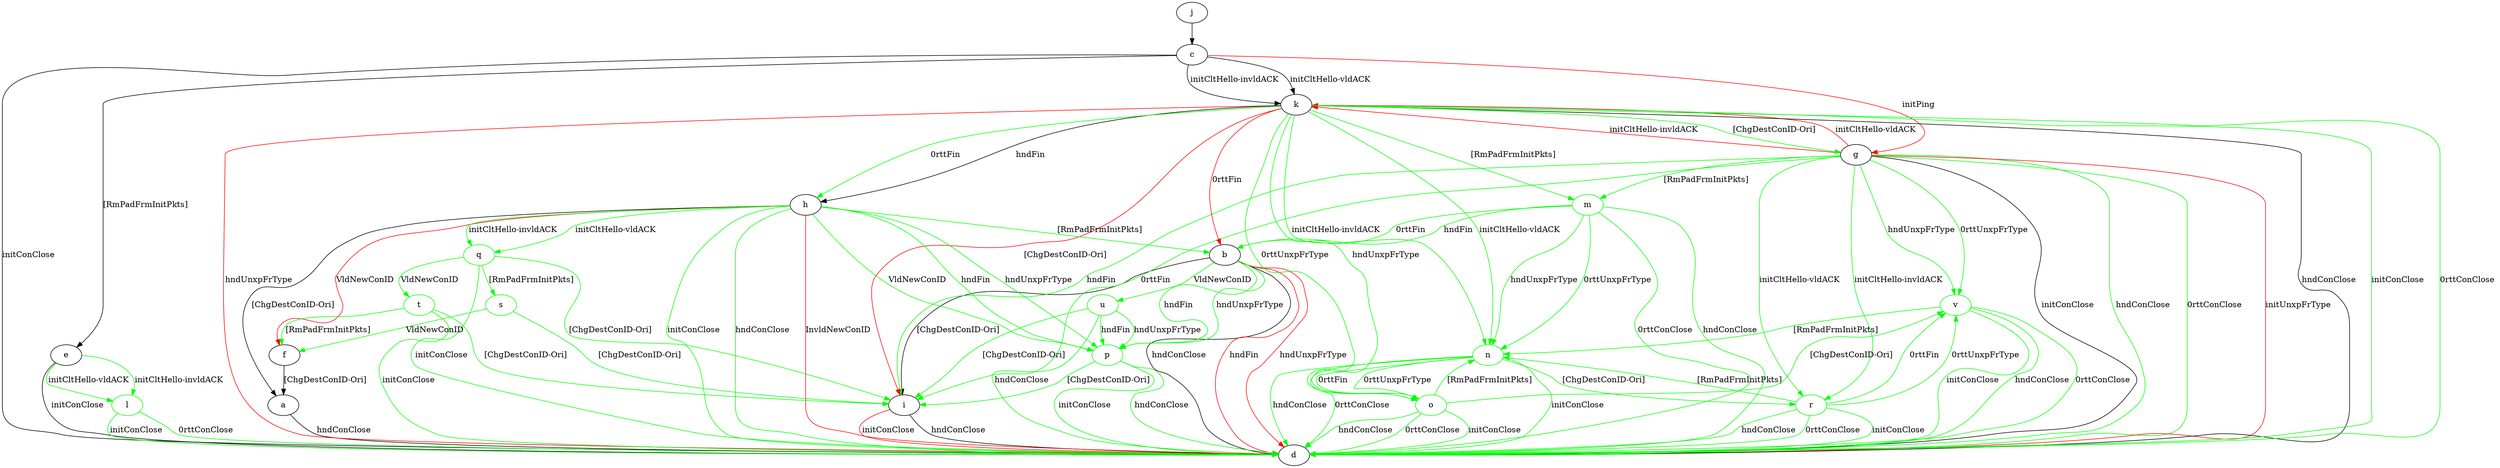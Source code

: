 digraph "" {
	a -> d	[key=0,
		label="hndConClose "];
	b -> d	[key=0,
		label="hndConClose "];
	b -> d	[key=1,
		color=red,
		label="hndFin "];
	b -> d	[key=2,
		color=red,
		label="hndUnxpFrType "];
	b -> i	[key=0,
		label="[ChgDestConID-Ori] "];
	p	[color=green];
	b -> p	[key=0,
		color=green,
		label="hndFin "];
	b -> p	[key=1,
		color=green,
		label="hndUnxpFrType "];
	u	[color=green];
	b -> u	[key=0,
		color=green,
		label="VldNewConID "];
	c -> d	[key=0,
		label="initConClose "];
	c -> e	[key=0,
		label="[RmPadFrmInitPkts] "];
	c -> g	[key=0,
		color=red,
		label="initPing "];
	c -> k	[key=0,
		label="initCltHello-vldACK "];
	c -> k	[key=1,
		label="initCltHello-invldACK "];
	e -> d	[key=0,
		label="initConClose "];
	l	[color=green];
	e -> l	[key=0,
		color=green,
		label="initCltHello-vldACK "];
	e -> l	[key=1,
		color=green,
		label="initCltHello-invldACK "];
	f -> a	[key=0,
		label="[ChgDestConID-Ori] "];
	g -> d	[key=0,
		label="initConClose "];
	g -> d	[key=1,
		color=green,
		label="hndConClose "];
	g -> d	[key=2,
		color=green,
		label="0rttConClose "];
	g -> d	[key=3,
		color=red,
		label="initUnxpFrType "];
	g -> i	[key=0,
		color=green,
		label="hndFin "];
	g -> i	[key=1,
		color=green,
		label="0rttFin "];
	g -> k	[key=0,
		color=red,
		label="initCltHello-vldACK "];
	g -> k	[key=1,
		color=red,
		label="initCltHello-invldACK "];
	m	[color=green];
	g -> m	[key=0,
		color=green,
		label="[RmPadFrmInitPkts] "];
	r	[color=green];
	g -> r	[key=0,
		color=green,
		label="initCltHello-vldACK "];
	g -> r	[key=1,
		color=green,
		label="initCltHello-invldACK "];
	v	[color=green];
	g -> v	[key=0,
		color=green,
		label="hndUnxpFrType "];
	g -> v	[key=1,
		color=green,
		label="0rttUnxpFrType "];
	h -> a	[key=0,
		label="[ChgDestConID-Ori] "];
	h -> b	[key=0,
		color=green,
		label="[RmPadFrmInitPkts] "];
	h -> d	[key=0,
		color=green,
		label="initConClose "];
	h -> d	[key=1,
		color=green,
		label="hndConClose "];
	h -> d	[key=2,
		color=red,
		label="InvldNewConID "];
	h -> f	[key=0,
		color=red,
		label="VldNewConID "];
	h -> p	[key=0,
		color=green,
		label="hndFin "];
	h -> p	[key=1,
		color=green,
		label="hndUnxpFrType "];
	h -> p	[key=2,
		color=green,
		label="VldNewConID "];
	q	[color=green];
	h -> q	[key=0,
		color=green,
		label="initCltHello-vldACK "];
	h -> q	[key=1,
		color=green,
		label="initCltHello-invldACK "];
	i -> d	[key=0,
		label="hndConClose "];
	i -> d	[key=1,
		color=red,
		label="initConClose "];
	j -> c	[key=0];
	k -> b	[key=0,
		color=red,
		label="0rttFin "];
	k -> d	[key=0,
		label="hndConClose "];
	k -> d	[key=1,
		color=green,
		label="initConClose "];
	k -> d	[key=2,
		color=green,
		label="0rttConClose "];
	k -> d	[key=3,
		color=red,
		label="hndUnxpFrType "];
	k -> g	[key=0,
		color=green,
		label="[ChgDestConID-Ori] "];
	k -> h	[key=0,
		label="hndFin "];
	k -> h	[key=1,
		color=green,
		label="0rttFin "];
	k -> i	[key=0,
		color=red,
		label="[ChgDestConID-Ori] "];
	k -> m	[key=0,
		color=green,
		label="[RmPadFrmInitPkts] "];
	n	[color=green];
	k -> n	[key=0,
		color=green,
		label="initCltHello-vldACK "];
	k -> n	[key=1,
		color=green,
		label="initCltHello-invldACK "];
	o	[color=green];
	k -> o	[key=0,
		color=green,
		label="hndUnxpFrType "];
	k -> o	[key=1,
		color=green,
		label="0rttUnxpFrType "];
	l -> d	[key=0,
		color=green,
		label="initConClose "];
	l -> d	[key=1,
		color=green,
		label="0rttConClose "];
	m -> b	[key=0,
		color=green,
		label="hndFin "];
	m -> b	[key=1,
		color=green,
		label="0rttFin "];
	m -> d	[key=0,
		color=green,
		label="hndConClose "];
	m -> d	[key=1,
		color=green,
		label="0rttConClose "];
	m -> n	[key=0,
		color=green,
		label="hndUnxpFrType "];
	m -> n	[key=1,
		color=green,
		label="0rttUnxpFrType "];
	n -> d	[key=0,
		color=green,
		label="initConClose "];
	n -> d	[key=1,
		color=green,
		label="hndConClose "];
	n -> d	[key=2,
		color=green,
		label="0rttConClose "];
	n -> o	[key=0,
		color=green,
		label="0rttFin "];
	n -> o	[key=1,
		color=green,
		label="0rttUnxpFrType "];
	n -> r	[key=0,
		color=green,
		label="[ChgDestConID-Ori] "];
	o -> d	[key=0,
		color=green,
		label="initConClose "];
	o -> d	[key=1,
		color=green,
		label="hndConClose "];
	o -> d	[key=2,
		color=green,
		label="0rttConClose "];
	o -> n	[key=0,
		color=green,
		label="[RmPadFrmInitPkts] "];
	o -> v	[key=0,
		color=green,
		label="[ChgDestConID-Ori] "];
	p -> d	[key=0,
		color=green,
		label="initConClose "];
	p -> d	[key=1,
		color=green,
		label="hndConClose "];
	p -> i	[key=0,
		color=green,
		label="[ChgDestConID-Ori] "];
	q -> d	[key=0,
		color=green,
		label="initConClose "];
	q -> i	[key=0,
		color=green,
		label="[ChgDestConID-Ori] "];
	s	[color=green];
	q -> s	[key=0,
		color=green,
		label="[RmPadFrmInitPkts] "];
	t	[color=green];
	q -> t	[key=0,
		color=green,
		label="VldNewConID "];
	r -> d	[key=0,
		color=green,
		label="initConClose "];
	r -> d	[key=1,
		color=green,
		label="hndConClose "];
	r -> d	[key=2,
		color=green,
		label="0rttConClose "];
	r -> n	[key=0,
		color=green,
		label="[RmPadFrmInitPkts] "];
	r -> v	[key=0,
		color=green,
		label="0rttFin "];
	r -> v	[key=1,
		color=green,
		label="0rttUnxpFrType "];
	s -> f	[key=0,
		color=green,
		label="VldNewConID "];
	s -> i	[key=0,
		color=green,
		label="[ChgDestConID-Ori] "];
	t -> d	[key=0,
		color=green,
		label="initConClose "];
	t -> f	[key=0,
		color=green,
		label="[RmPadFrmInitPkts] "];
	t -> i	[key=0,
		color=green,
		label="[ChgDestConID-Ori] "];
	u -> d	[key=0,
		color=green,
		label="hndConClose "];
	u -> i	[key=0,
		color=green,
		label="[ChgDestConID-Ori] "];
	u -> p	[key=0,
		color=green,
		label="hndFin "];
	u -> p	[key=1,
		color=green,
		label="hndUnxpFrType "];
	v -> d	[key=0,
		color=green,
		label="initConClose "];
	v -> d	[key=1,
		color=green,
		label="hndConClose "];
	v -> d	[key=2,
		color=green,
		label="0rttConClose "];
	v -> n	[key=0,
		color=green,
		label="[RmPadFrmInitPkts] "];
}
